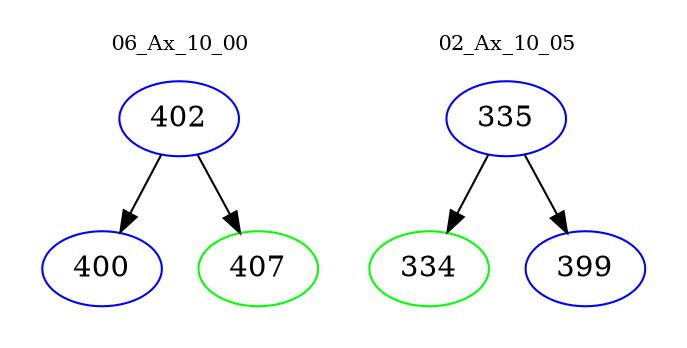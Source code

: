digraph{
subgraph cluster_0 {
color = white
label = "06_Ax_10_00";
fontsize=10;
T0_402 [label="402", color="blue"]
T0_402 -> T0_400 [color="black"]
T0_400 [label="400", color="blue"]
T0_402 -> T0_407 [color="black"]
T0_407 [label="407", color="green"]
}
subgraph cluster_1 {
color = white
label = "02_Ax_10_05";
fontsize=10;
T1_335 [label="335", color="blue"]
T1_335 -> T1_334 [color="black"]
T1_334 [label="334", color="green"]
T1_335 -> T1_399 [color="black"]
T1_399 [label="399", color="blue"]
}
}
